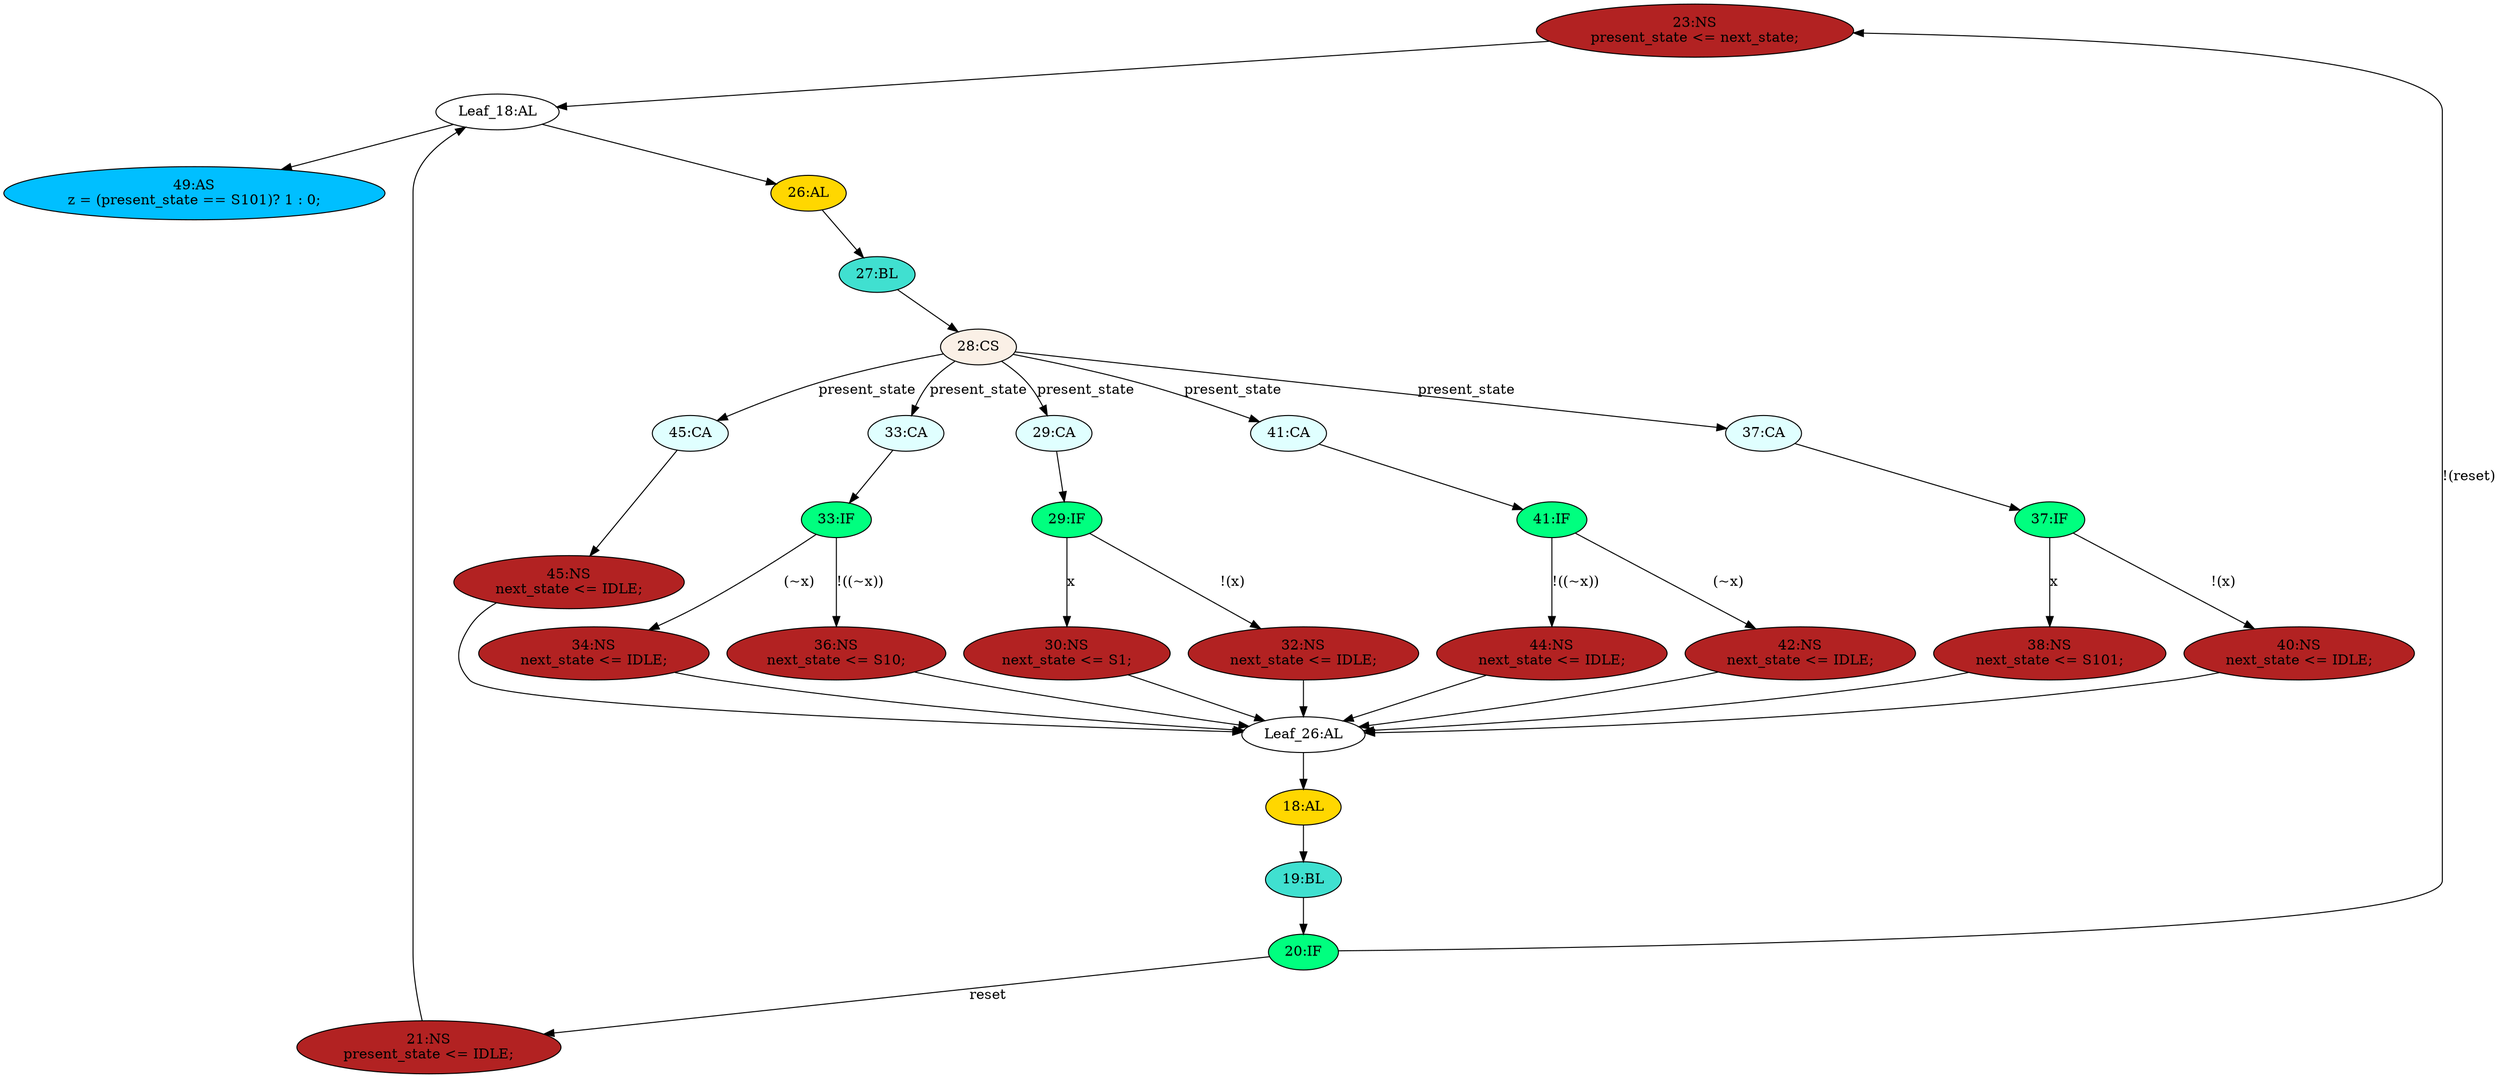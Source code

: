 strict digraph "compose( ,  )" {
	node [label="\N"];
	"23:NS"	[ast="<pyverilog.vparser.ast.NonblockingSubstitution object at 0x7f6950c71650>",
		fillcolor=firebrick,
		label="23:NS
present_state <= next_state;",
		statements="[<pyverilog.vparser.ast.NonblockingSubstitution object at 0x7f6950c71650>]",
		style=filled,
		typ=NonblockingSubstitution];
	"Leaf_18:AL"	[def_var="['present_state']",
		label="Leaf_18:AL"];
	"23:NS" -> "Leaf_18:AL"	[cond="[]",
		lineno=None];
	"29:IF"	[ast="<pyverilog.vparser.ast.IfStatement object at 0x7f6950c66290>",
		fillcolor=springgreen,
		label="29:IF",
		statements="[]",
		style=filled,
		typ=IfStatement];
	"32:NS"	[ast="<pyverilog.vparser.ast.NonblockingSubstitution object at 0x7f6950ce0950>",
		fillcolor=firebrick,
		label="32:NS
next_state <= IDLE;",
		statements="[<pyverilog.vparser.ast.NonblockingSubstitution object at 0x7f6950ce0950>]",
		style=filled,
		typ=NonblockingSubstitution];
	"29:IF" -> "32:NS"	[cond="['x']",
		label="!(x)",
		lineno=29];
	"30:NS"	[ast="<pyverilog.vparser.ast.NonblockingSubstitution object at 0x7f6950c66550>",
		fillcolor=firebrick,
		label="30:NS
next_state <= S1;",
		statements="[<pyverilog.vparser.ast.NonblockingSubstitution object at 0x7f6950c66550>]",
		style=filled,
		typ=NonblockingSubstitution];
	"29:IF" -> "30:NS"	[cond="['x']",
		label=x,
		lineno=29];
	"40:NS"	[ast="<pyverilog.vparser.ast.NonblockingSubstitution object at 0x7f69508d8d90>",
		fillcolor=firebrick,
		label="40:NS
next_state <= IDLE;",
		statements="[<pyverilog.vparser.ast.NonblockingSubstitution object at 0x7f69508d8d90>]",
		style=filled,
		typ=NonblockingSubstitution];
	"Leaf_26:AL"	[def_var="['next_state']",
		label="Leaf_26:AL"];
	"40:NS" -> "Leaf_26:AL"	[cond="[]",
		lineno=None];
	"36:NS"	[ast="<pyverilog.vparser.ast.NonblockingSubstitution object at 0x7f69508d83d0>",
		fillcolor=firebrick,
		label="36:NS
next_state <= S10;",
		statements="[<pyverilog.vparser.ast.NonblockingSubstitution object at 0x7f69508d83d0>]",
		style=filled,
		typ=NonblockingSubstitution];
	"36:NS" -> "Leaf_26:AL"	[cond="[]",
		lineno=None];
	"41:CA"	[ast="<pyverilog.vparser.ast.Case object at 0x7f69508d8bd0>",
		fillcolor=lightcyan,
		label="41:CA",
		statements="[]",
		style=filled,
		typ=Case];
	"41:IF"	[ast="<pyverilog.vparser.ast.IfStatement object at 0x7f69508d89d0>",
		fillcolor=springgreen,
		label="41:IF",
		statements="[]",
		style=filled,
		typ=IfStatement];
	"41:CA" -> "41:IF"	[cond="[]",
		lineno=None];
	"38:NS"	[ast="<pyverilog.vparser.ast.NonblockingSubstitution object at 0x7f69508d8610>",
		fillcolor=firebrick,
		label="38:NS
next_state <= S101;",
		statements="[<pyverilog.vparser.ast.NonblockingSubstitution object at 0x7f69508d8610>]",
		style=filled,
		typ=NonblockingSubstitution];
	"38:NS" -> "Leaf_26:AL"	[cond="[]",
		lineno=None];
	"28:CS"	[ast="<pyverilog.vparser.ast.CaseStatement object at 0x7f69508d8f50>",
		fillcolor=linen,
		label="28:CS",
		statements="[]",
		style=filled,
		typ=CaseStatement];
	"28:CS" -> "41:CA"	[cond="['present_state']",
		label=present_state,
		lineno=28];
	"37:CA"	[ast="<pyverilog.vparser.ast.Case object at 0x7f6950c86550>",
		fillcolor=lightcyan,
		label="37:CA",
		statements="[]",
		style=filled,
		typ=Case];
	"28:CS" -> "37:CA"	[cond="['present_state']",
		label=present_state,
		lineno=28];
	"45:CA"	[ast="<pyverilog.vparser.ast.Case object at 0x7f69508d8ad0>",
		fillcolor=lightcyan,
		label="45:CA",
		statements="[]",
		style=filled,
		typ=Case];
	"28:CS" -> "45:CA"	[cond="['present_state']",
		label=present_state,
		lineno=28];
	"33:CA"	[ast="<pyverilog.vparser.ast.Case object at 0x7f6954b85d10>",
		fillcolor=lightcyan,
		label="33:CA",
		statements="[]",
		style=filled,
		typ=Case];
	"28:CS" -> "33:CA"	[cond="['present_state']",
		label=present_state,
		lineno=28];
	"29:CA"	[ast="<pyverilog.vparser.ast.Case object at 0x7f6950c66750>",
		fillcolor=lightcyan,
		label="29:CA",
		statements="[]",
		style=filled,
		typ=Case];
	"28:CS" -> "29:CA"	[cond="['present_state']",
		label=present_state,
		lineno=28];
	"19:BL"	[ast="<pyverilog.vparser.ast.Block object at 0x7f6950c63210>",
		fillcolor=turquoise,
		label="19:BL",
		statements="[]",
		style=filled,
		typ=Block];
	"20:IF"	[ast="<pyverilog.vparser.ast.IfStatement object at 0x7f6950c71150>",
		fillcolor=springgreen,
		label="20:IF",
		statements="[]",
		style=filled,
		typ=IfStatement];
	"19:BL" -> "20:IF"	[cond="[]",
		lineno=None];
	"32:NS" -> "Leaf_26:AL"	[cond="[]",
		lineno=None];
	"20:IF" -> "23:NS"	[cond="['reset']",
		label="!(reset)",
		lineno=20];
	"21:NS"	[ast="<pyverilog.vparser.ast.NonblockingSubstitution object at 0x7f69509cecd0>",
		fillcolor=firebrick,
		label="21:NS
present_state <= IDLE;",
		statements="[<pyverilog.vparser.ast.NonblockingSubstitution object at 0x7f69509cecd0>]",
		style=filled,
		typ=NonblockingSubstitution];
	"20:IF" -> "21:NS"	[cond="['reset']",
		label=reset,
		lineno=20];
	"45:NS"	[ast="<pyverilog.vparser.ast.NonblockingSubstitution object at 0x7f69508d8710>",
		fillcolor=firebrick,
		label="45:NS
next_state <= IDLE;",
		statements="[<pyverilog.vparser.ast.NonblockingSubstitution object at 0x7f69508d8710>]",
		style=filled,
		typ=NonblockingSubstitution];
	"45:NS" -> "Leaf_26:AL"	[cond="[]",
		lineno=None];
	"42:NS"	[ast="<pyverilog.vparser.ast.NonblockingSubstitution object at 0x7f69508d8390>",
		fillcolor=firebrick,
		label="42:NS
next_state <= IDLE;",
		statements="[<pyverilog.vparser.ast.NonblockingSubstitution object at 0x7f69508d8390>]",
		style=filled,
		typ=NonblockingSubstitution];
	"41:IF" -> "42:NS"	[cond="['x']",
		label="(~x)",
		lineno=41];
	"44:NS"	[ast="<pyverilog.vparser.ast.NonblockingSubstitution object at 0x7f69508d8450>",
		fillcolor=firebrick,
		label="44:NS
next_state <= IDLE;",
		statements="[<pyverilog.vparser.ast.NonblockingSubstitution object at 0x7f69508d8450>]",
		style=filled,
		typ=NonblockingSubstitution];
	"41:IF" -> "44:NS"	[cond="['x']",
		label="!((~x))",
		lineno=41];
	"37:IF"	[ast="<pyverilog.vparser.ast.IfStatement object at 0x7f69508d8dd0>",
		fillcolor=springgreen,
		label="37:IF",
		statements="[]",
		style=filled,
		typ=IfStatement];
	"37:CA" -> "37:IF"	[cond="[]",
		lineno=None];
	"45:CA" -> "45:NS"	[cond="[]",
		lineno=None];
	"37:IF" -> "40:NS"	[cond="['x']",
		label="!(x)",
		lineno=37];
	"37:IF" -> "38:NS"	[cond="['x']",
		label=x,
		lineno=37];
	"42:NS" -> "Leaf_26:AL"	[cond="[]",
		lineno=None];
	"33:IF"	[ast="<pyverilog.vparser.ast.IfStatement object at 0x7f6950ce0e50>",
		fillcolor=springgreen,
		label="33:IF",
		statements="[]",
		style=filled,
		typ=IfStatement];
	"33:IF" -> "36:NS"	[cond="['x']",
		label="!((~x))",
		lineno=33];
	"34:NS"	[ast="<pyverilog.vparser.ast.NonblockingSubstitution object at 0x7f6950c86150>",
		fillcolor=firebrick,
		label="34:NS
next_state <= IDLE;",
		statements="[<pyverilog.vparser.ast.NonblockingSubstitution object at 0x7f6950c86150>]",
		style=filled,
		typ=NonblockingSubstitution];
	"33:IF" -> "34:NS"	[cond="['x']",
		label="(~x)",
		lineno=33];
	"44:NS" -> "Leaf_26:AL"	[cond="[]",
		lineno=None];
	"27:BL"	[ast="<pyverilog.vparser.ast.Block object at 0x7f6950c66e90>",
		fillcolor=turquoise,
		label="27:BL",
		statements="[]",
		style=filled,
		typ=Block];
	"27:BL" -> "28:CS"	[cond="[]",
		lineno=None];
	"18:AL"	[ast="<pyverilog.vparser.ast.Always object at 0x7f6950c63e10>",
		clk_sens=True,
		fillcolor=gold,
		label="18:AL",
		sens="['clk']",
		statements="[]",
		style=filled,
		typ=Always,
		use_var="['reset', 'next_state']"];
	"18:AL" -> "19:BL"	[cond="[]",
		lineno=None];
	"26:AL"	[ast="<pyverilog.vparser.ast.Always object at 0x7f6950c66650>",
		clk_sens=False,
		fillcolor=gold,
		label="26:AL",
		sens="['present_state', 'x']",
		statements="[]",
		style=filled,
		typ=Always,
		use_var="['x', 'present_state']"];
	"26:AL" -> "27:BL"	[cond="[]",
		lineno=None];
	"Leaf_26:AL" -> "18:AL";
	"33:CA" -> "33:IF"	[cond="[]",
		lineno=None];
	"49:AS"	[ast="<pyverilog.vparser.ast.Assign object at 0x7f69508d8e10>",
		def_var="['z']",
		fillcolor=deepskyblue,
		label="49:AS
z = (present_state == S101)? 1 : 0;",
		statements="[]",
		style=filled,
		typ=Assign,
		use_var="['present_state']"];
	"34:NS" -> "Leaf_26:AL"	[cond="[]",
		lineno=None];
	"30:NS" -> "Leaf_26:AL"	[cond="[]",
		lineno=None];
	"Leaf_18:AL" -> "26:AL";
	"Leaf_18:AL" -> "49:AS";
	"29:CA" -> "29:IF"	[cond="[]",
		lineno=None];
	"21:NS" -> "Leaf_18:AL"	[cond="[]",
		lineno=None];
}
